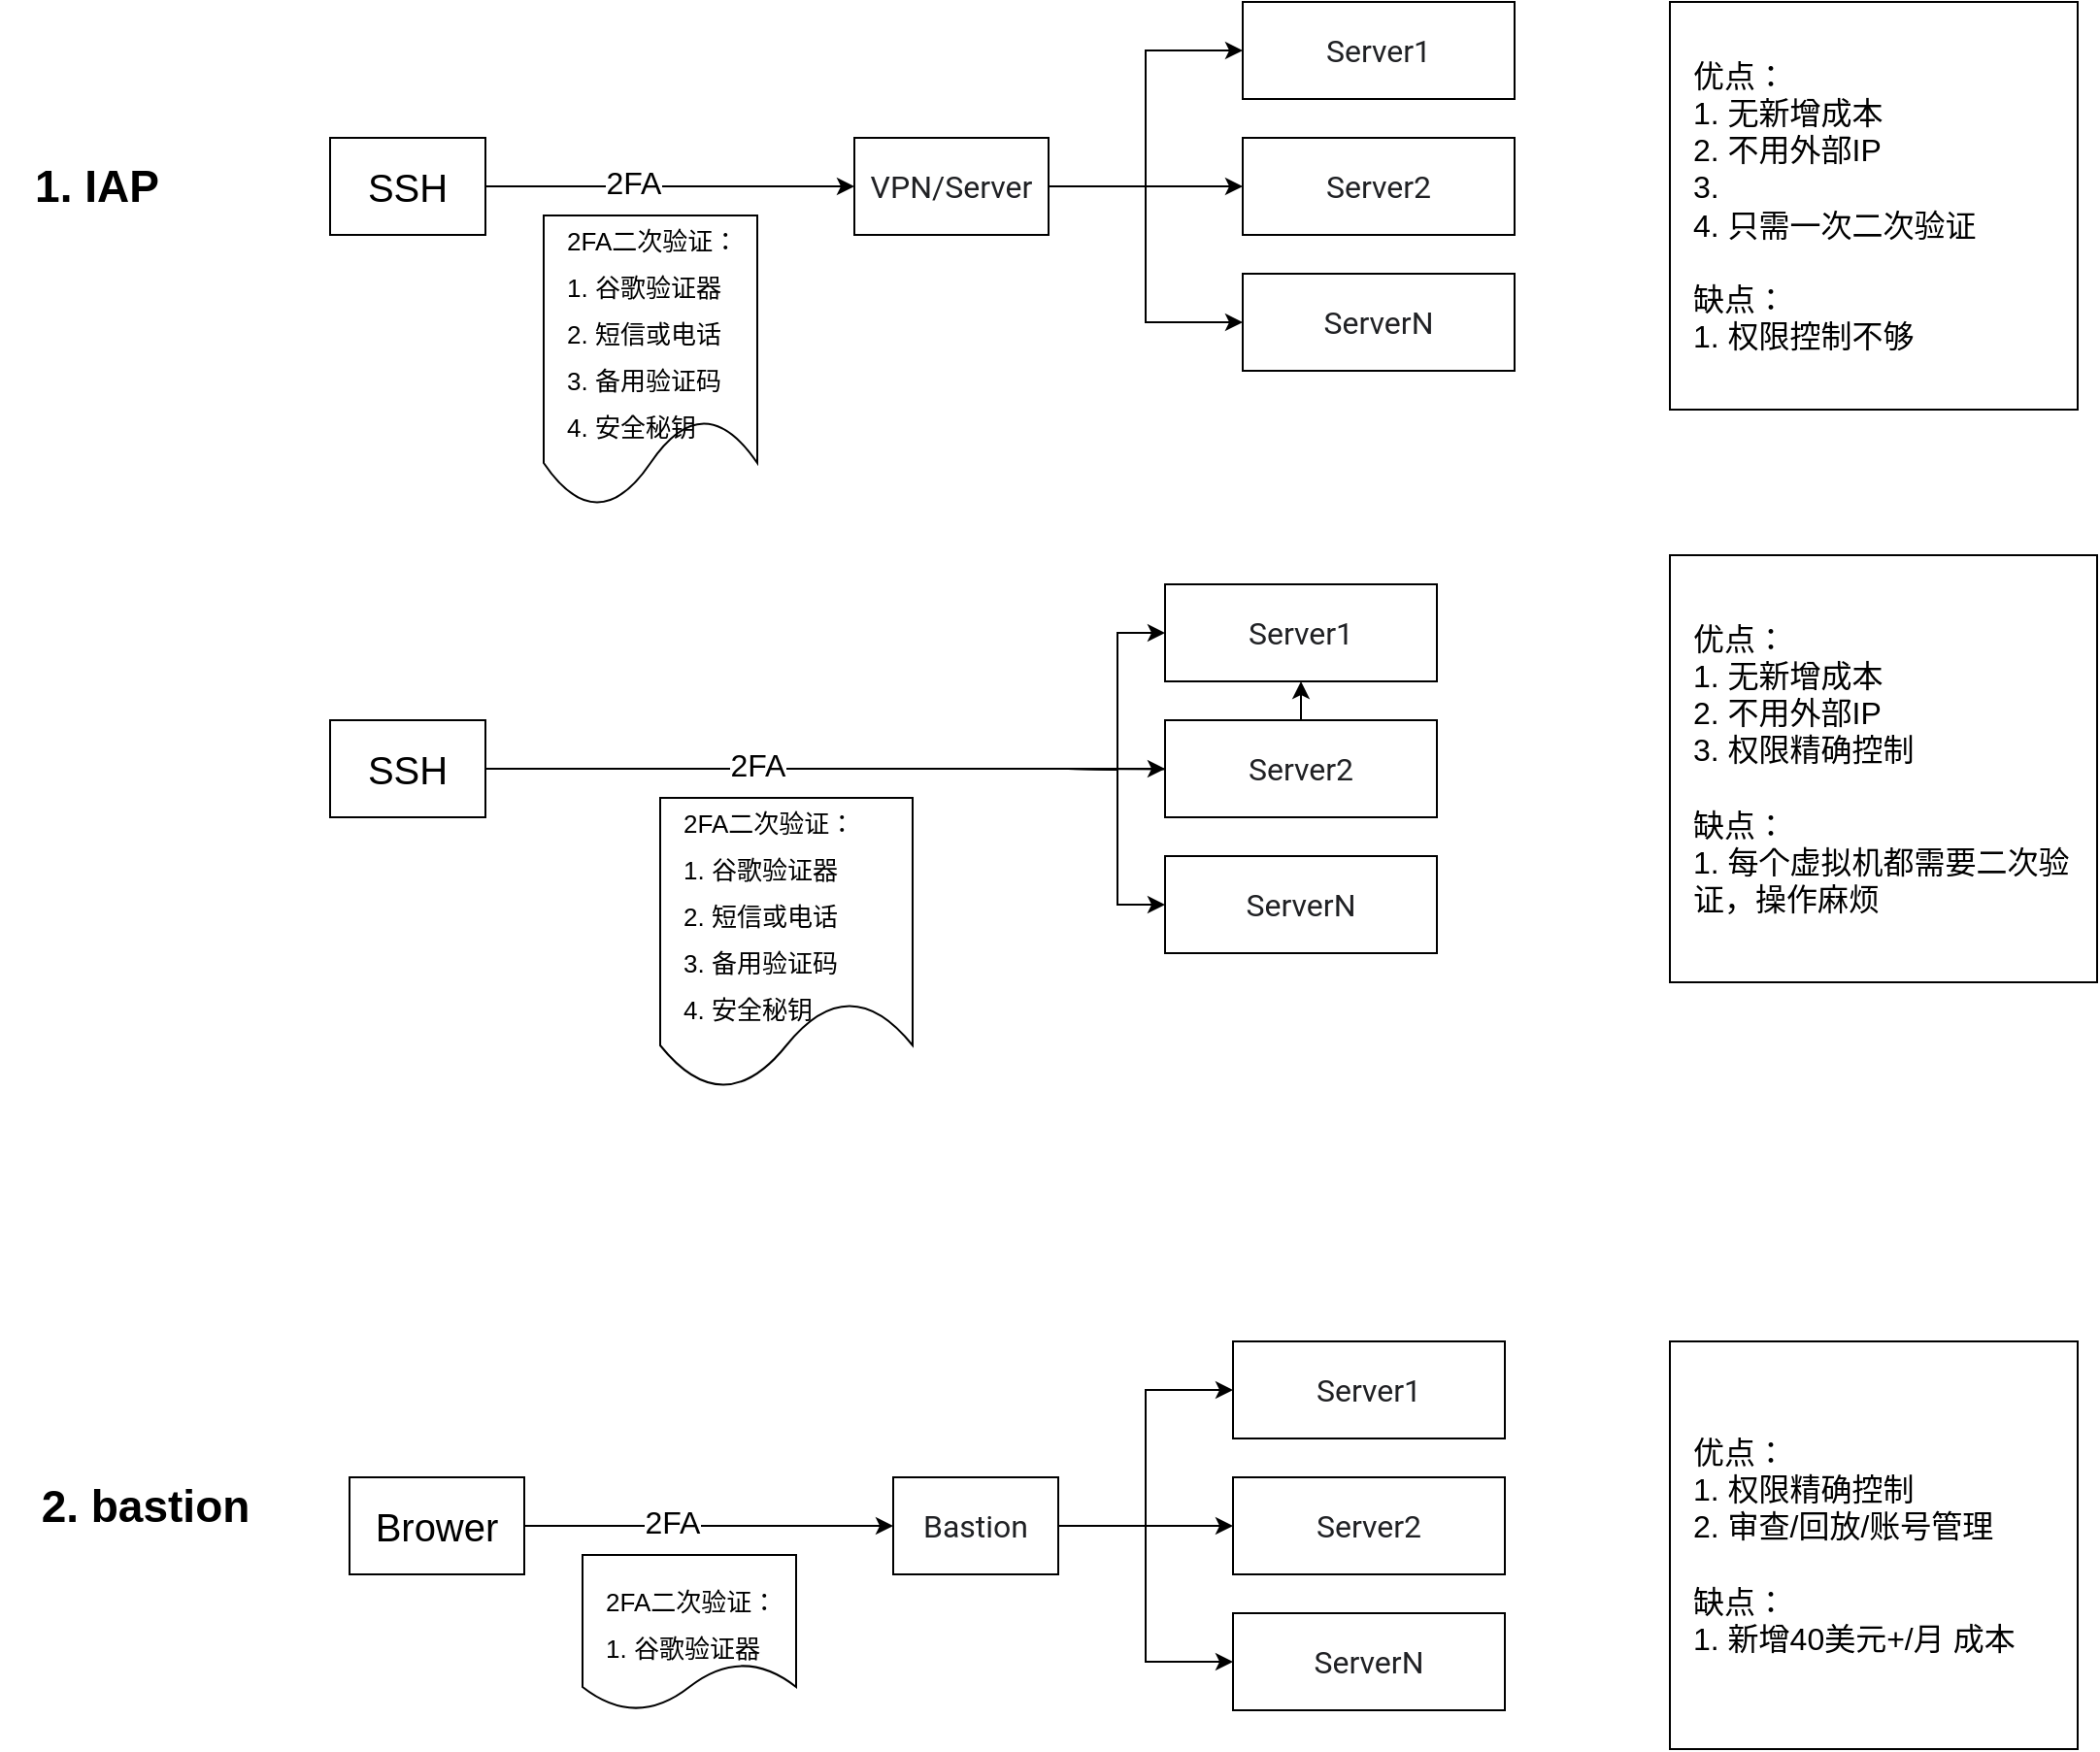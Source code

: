 <mxfile version="17.4.3" type="github">
  <diagram id="zNS4k7UHoYn0XevDIgqS" name="Page-1">
    <mxGraphModel dx="1886" dy="818" grid="1" gridSize="10" guides="1" tooltips="1" connect="1" arrows="1" fold="1" page="1" pageScale="1" pageWidth="1200" pageHeight="1600" math="0" shadow="0">
      <root>
        <mxCell id="0" />
        <mxCell id="1" parent="0" />
        <mxCell id="5-wpaDUgqPkrNBBe_I43-2" value="1. IAP" style="text;html=1;strokeColor=none;fillColor=none;align=center;verticalAlign=middle;whiteSpace=wrap;rounded=0;fontStyle=1;fontSize=23;" vertex="1" parent="1">
          <mxGeometry x="20" y="320" width="100" height="30" as="geometry" />
        </mxCell>
        <mxCell id="5-wpaDUgqPkrNBBe_I43-6" value="" style="edgeStyle=orthogonalEdgeStyle;rounded=0;orthogonalLoop=1;jettySize=auto;html=1;fontSize=16;" edge="1" parent="1" source="5-wpaDUgqPkrNBBe_I43-8" target="5-wpaDUgqPkrNBBe_I43-9">
          <mxGeometry relative="1" as="geometry" />
        </mxCell>
        <mxCell id="5-wpaDUgqPkrNBBe_I43-7" value="2FA" style="edgeLabel;html=1;align=center;verticalAlign=middle;resizable=0;points=[];fontSize=16;" vertex="1" connectable="0" parent="5-wpaDUgqPkrNBBe_I43-6">
          <mxGeometry x="-0.2" y="2" relative="1" as="geometry">
            <mxPoint as="offset" />
          </mxGeometry>
        </mxCell>
        <mxCell id="5-wpaDUgqPkrNBBe_I43-8" value="SSH" style="rounded=0;whiteSpace=wrap;html=1;fontSize=20;fontStyle=0" vertex="1" parent="1">
          <mxGeometry x="190" y="310" width="80" height="50" as="geometry" />
        </mxCell>
        <mxCell id="5-wpaDUgqPkrNBBe_I43-15" style="edgeStyle=orthogonalEdgeStyle;rounded=0;orthogonalLoop=1;jettySize=auto;html=1;entryX=0;entryY=0.5;entryDx=0;entryDy=0;fontSize=20;" edge="1" parent="1" source="5-wpaDUgqPkrNBBe_I43-9" target="5-wpaDUgqPkrNBBe_I43-14">
          <mxGeometry relative="1" as="geometry" />
        </mxCell>
        <mxCell id="5-wpaDUgqPkrNBBe_I43-17" style="edgeStyle=orthogonalEdgeStyle;rounded=0;orthogonalLoop=1;jettySize=auto;html=1;entryX=0;entryY=0.5;entryDx=0;entryDy=0;fontSize=20;" edge="1" parent="1" source="5-wpaDUgqPkrNBBe_I43-9" target="5-wpaDUgqPkrNBBe_I43-16">
          <mxGeometry relative="1" as="geometry" />
        </mxCell>
        <mxCell id="5-wpaDUgqPkrNBBe_I43-18" style="edgeStyle=orthogonalEdgeStyle;rounded=0;orthogonalLoop=1;jettySize=auto;html=1;entryX=0;entryY=0.5;entryDx=0;entryDy=0;fontSize=20;" edge="1" parent="1" source="5-wpaDUgqPkrNBBe_I43-9" target="5-wpaDUgqPkrNBBe_I43-13">
          <mxGeometry relative="1" as="geometry" />
        </mxCell>
        <mxCell id="5-wpaDUgqPkrNBBe_I43-9" value="&lt;span style=&quot;color: rgb(32 , 33 , 36) ; font-family: &amp;#34;roboto&amp;#34; , &amp;#34;noto sans&amp;#34; , &amp;#34;noto sans jp&amp;#34; , &amp;#34;noto sans kr&amp;#34; , &amp;#34;noto naskh arabic&amp;#34; , &amp;#34;noto sans thai&amp;#34; , &amp;#34;noto sans hebrew&amp;#34; , &amp;#34;noto sans bengali&amp;#34; , sans-serif ; font-size: 16px ; text-align: left ; background-color: rgb(255 , 255 , 255)&quot;&gt;VPN/Server&lt;/span&gt;" style="rounded=0;whiteSpace=wrap;html=1;" vertex="1" parent="1">
          <mxGeometry x="460" y="310" width="100" height="50" as="geometry" />
        </mxCell>
        <mxCell id="5-wpaDUgqPkrNBBe_I43-13" value="&lt;span style=&quot;color: rgb(32 , 33 , 36) ; font-family: &amp;#34;roboto&amp;#34; , &amp;#34;noto sans&amp;#34; , &amp;#34;noto sans jp&amp;#34; , &amp;#34;noto sans kr&amp;#34; , &amp;#34;noto naskh arabic&amp;#34; , &amp;#34;noto sans thai&amp;#34; , &amp;#34;noto sans hebrew&amp;#34; , &amp;#34;noto sans bengali&amp;#34; , sans-serif ; font-size: 16px ; text-align: left ; background-color: rgb(255 , 255 , 255)&quot;&gt;Server1&lt;/span&gt;" style="rounded=0;whiteSpace=wrap;html=1;" vertex="1" parent="1">
          <mxGeometry x="660" y="240" width="140" height="50" as="geometry" />
        </mxCell>
        <mxCell id="5-wpaDUgqPkrNBBe_I43-14" value="&lt;span style=&quot;color: rgb(32 , 33 , 36) ; font-family: &amp;#34;roboto&amp;#34; , &amp;#34;noto sans&amp;#34; , &amp;#34;noto sans jp&amp;#34; , &amp;#34;noto sans kr&amp;#34; , &amp;#34;noto naskh arabic&amp;#34; , &amp;#34;noto sans thai&amp;#34; , &amp;#34;noto sans hebrew&amp;#34; , &amp;#34;noto sans bengali&amp;#34; , sans-serif ; font-size: 16px ; text-align: left ; background-color: rgb(255 , 255 , 255)&quot;&gt;Server2&lt;/span&gt;" style="rounded=0;whiteSpace=wrap;html=1;" vertex="1" parent="1">
          <mxGeometry x="660" y="310" width="140" height="50" as="geometry" />
        </mxCell>
        <mxCell id="5-wpaDUgqPkrNBBe_I43-16" value="&lt;span style=&quot;color: rgb(32 , 33 , 36) ; font-family: &amp;#34;roboto&amp;#34; , &amp;#34;noto sans&amp;#34; , &amp;#34;noto sans jp&amp;#34; , &amp;#34;noto sans kr&amp;#34; , &amp;#34;noto naskh arabic&amp;#34; , &amp;#34;noto sans thai&amp;#34; , &amp;#34;noto sans hebrew&amp;#34; , &amp;#34;noto sans bengali&amp;#34; , sans-serif ; font-size: 16px ; text-align: left ; background-color: rgb(255 , 255 , 255)&quot;&gt;ServerN&lt;/span&gt;" style="rounded=0;whiteSpace=wrap;html=1;" vertex="1" parent="1">
          <mxGeometry x="660" y="380" width="140" height="50" as="geometry" />
        </mxCell>
        <mxCell id="5-wpaDUgqPkrNBBe_I43-19" value="&lt;font style=&quot;font-size: 13px&quot;&gt;2FA二次验证：&lt;br&gt;&lt;font style=&quot;font-size: 13px&quot;&gt;1. 谷歌验证器&lt;br&gt;2. 短信或电话&lt;br&gt;3. 备用验证码&lt;br&gt;4. 安全秘钥&lt;/font&gt;&lt;/font&gt;" style="shape=document;whiteSpace=wrap;html=1;boundedLbl=1;fontSize=20;align=left;spacingLeft=10;spacingTop=10;" vertex="1" parent="1">
          <mxGeometry x="300" y="350" width="110" height="150" as="geometry" />
        </mxCell>
        <mxCell id="5-wpaDUgqPkrNBBe_I43-20" value="" style="edgeStyle=orthogonalEdgeStyle;rounded=0;orthogonalLoop=1;jettySize=auto;html=1;fontSize=16;entryX=0;entryY=0.5;entryDx=0;entryDy=0;" edge="1" parent="1" source="5-wpaDUgqPkrNBBe_I43-22" target="5-wpaDUgqPkrNBBe_I43-29">
          <mxGeometry relative="1" as="geometry">
            <mxPoint x="450" y="635" as="targetPoint" />
          </mxGeometry>
        </mxCell>
        <mxCell id="5-wpaDUgqPkrNBBe_I43-21" value="2FA" style="edgeLabel;html=1;align=center;verticalAlign=middle;resizable=0;points=[];fontSize=16;" vertex="1" connectable="0" parent="5-wpaDUgqPkrNBBe_I43-20">
          <mxGeometry x="-0.2" y="2" relative="1" as="geometry">
            <mxPoint as="offset" />
          </mxGeometry>
        </mxCell>
        <mxCell id="5-wpaDUgqPkrNBBe_I43-22" value="SSH" style="rounded=0;whiteSpace=wrap;html=1;fontSize=20;fontStyle=0" vertex="1" parent="1">
          <mxGeometry x="190" y="610" width="80" height="50" as="geometry" />
        </mxCell>
        <mxCell id="5-wpaDUgqPkrNBBe_I43-23" value="" style="edgeStyle=orthogonalEdgeStyle;rounded=0;orthogonalLoop=1;jettySize=auto;html=1;fontSize=20;" edge="1" parent="1" target="5-wpaDUgqPkrNBBe_I43-28">
          <mxGeometry relative="1" as="geometry">
            <mxPoint x="700" y="605" as="targetPoint" />
            <mxPoint x="570" y="635" as="sourcePoint" />
          </mxGeometry>
        </mxCell>
        <mxCell id="5-wpaDUgqPkrNBBe_I43-25" style="edgeStyle=orthogonalEdgeStyle;rounded=0;orthogonalLoop=1;jettySize=auto;html=1;entryX=0;entryY=0.5;entryDx=0;entryDy=0;fontSize=20;" edge="1" parent="1" target="5-wpaDUgqPkrNBBe_I43-30">
          <mxGeometry relative="1" as="geometry">
            <mxPoint x="570" y="635" as="sourcePoint" />
          </mxGeometry>
        </mxCell>
        <mxCell id="5-wpaDUgqPkrNBBe_I43-26" style="edgeStyle=orthogonalEdgeStyle;rounded=0;orthogonalLoop=1;jettySize=auto;html=1;entryX=0;entryY=0.5;entryDx=0;entryDy=0;fontSize=20;" edge="1" parent="1" target="5-wpaDUgqPkrNBBe_I43-28">
          <mxGeometry relative="1" as="geometry">
            <mxPoint x="570" y="635" as="sourcePoint" />
          </mxGeometry>
        </mxCell>
        <mxCell id="5-wpaDUgqPkrNBBe_I43-28" value="&lt;span style=&quot;color: rgb(32 , 33 , 36) ; font-family: &amp;#34;roboto&amp;#34; , &amp;#34;noto sans&amp;#34; , &amp;#34;noto sans jp&amp;#34; , &amp;#34;noto sans kr&amp;#34; , &amp;#34;noto naskh arabic&amp;#34; , &amp;#34;noto sans thai&amp;#34; , &amp;#34;noto sans hebrew&amp;#34; , &amp;#34;noto sans bengali&amp;#34; , sans-serif ; font-size: 16px ; text-align: left ; background-color: rgb(255 , 255 , 255)&quot;&gt;Server1&lt;/span&gt;" style="rounded=0;whiteSpace=wrap;html=1;" vertex="1" parent="1">
          <mxGeometry x="620" y="540" width="140" height="50" as="geometry" />
        </mxCell>
        <mxCell id="5-wpaDUgqPkrNBBe_I43-29" value="&lt;span style=&quot;color: rgb(32 , 33 , 36) ; font-family: &amp;#34;roboto&amp;#34; , &amp;#34;noto sans&amp;#34; , &amp;#34;noto sans jp&amp;#34; , &amp;#34;noto sans kr&amp;#34; , &amp;#34;noto naskh arabic&amp;#34; , &amp;#34;noto sans thai&amp;#34; , &amp;#34;noto sans hebrew&amp;#34; , &amp;#34;noto sans bengali&amp;#34; , sans-serif ; font-size: 16px ; text-align: left ; background-color: rgb(255 , 255 , 255)&quot;&gt;Server2&lt;/span&gt;" style="rounded=0;whiteSpace=wrap;html=1;" vertex="1" parent="1">
          <mxGeometry x="620" y="610" width="140" height="50" as="geometry" />
        </mxCell>
        <mxCell id="5-wpaDUgqPkrNBBe_I43-30" value="&lt;span style=&quot;color: rgb(32 , 33 , 36) ; font-family: &amp;#34;roboto&amp;#34; , &amp;#34;noto sans&amp;#34; , &amp;#34;noto sans jp&amp;#34; , &amp;#34;noto sans kr&amp;#34; , &amp;#34;noto naskh arabic&amp;#34; , &amp;#34;noto sans thai&amp;#34; , &amp;#34;noto sans hebrew&amp;#34; , &amp;#34;noto sans bengali&amp;#34; , sans-serif ; font-size: 16px ; text-align: left ; background-color: rgb(255 , 255 , 255)&quot;&gt;ServerN&lt;/span&gt;" style="rounded=0;whiteSpace=wrap;html=1;" vertex="1" parent="1">
          <mxGeometry x="620" y="680" width="140" height="50" as="geometry" />
        </mxCell>
        <mxCell id="5-wpaDUgqPkrNBBe_I43-35" value="&lt;font style=&quot;font-size: 16px&quot;&gt;优点：&lt;/font&gt;&lt;br style=&quot;font-size: 20px&quot;&gt;&lt;font&gt;1. 无新增成本&lt;br&gt;2. 不用外部IP&lt;br&gt;3.&amp;nbsp;&lt;br&gt;4. 只需一次二次验证&lt;br&gt;&lt;br&gt;缺点：&lt;br&gt;1. 权限控制不够&lt;br&gt;&lt;/font&gt;" style="whiteSpace=wrap;html=1;aspect=fixed;fontSize=16;align=left;spacingLeft=10;" vertex="1" parent="1">
          <mxGeometry x="880" y="240" width="210" height="210" as="geometry" />
        </mxCell>
        <mxCell id="5-wpaDUgqPkrNBBe_I43-36" value="&lt;font style=&quot;font-size: 16px&quot;&gt;优点：&lt;/font&gt;&lt;br style=&quot;font-size: 20px&quot;&gt;&lt;font&gt;1. 无新增成本&lt;br&gt;2. 不用外部IP&lt;br&gt;3. 权限精确控制&lt;br&gt;&lt;br&gt;缺点：&lt;br&gt;1. 每个虚拟机都需要二次验证，操作麻烦&lt;br&gt;&lt;/font&gt;" style="whiteSpace=wrap;html=1;aspect=fixed;fontSize=16;align=left;spacingLeft=10;" vertex="1" parent="1">
          <mxGeometry x="880" y="525" width="220" height="220" as="geometry" />
        </mxCell>
        <mxCell id="5-wpaDUgqPkrNBBe_I43-37" value="" style="edgeStyle=orthogonalEdgeStyle;rounded=0;orthogonalLoop=1;jettySize=auto;html=1;fontSize=16;" edge="1" parent="1" source="5-wpaDUgqPkrNBBe_I43-39" target="5-wpaDUgqPkrNBBe_I43-43">
          <mxGeometry relative="1" as="geometry" />
        </mxCell>
        <mxCell id="5-wpaDUgqPkrNBBe_I43-38" value="2FA" style="edgeLabel;html=1;align=center;verticalAlign=middle;resizable=0;points=[];fontSize=16;" vertex="1" connectable="0" parent="5-wpaDUgqPkrNBBe_I43-37">
          <mxGeometry x="-0.2" y="2" relative="1" as="geometry">
            <mxPoint as="offset" />
          </mxGeometry>
        </mxCell>
        <mxCell id="5-wpaDUgqPkrNBBe_I43-39" value="Brower" style="rounded=0;whiteSpace=wrap;html=1;fontSize=20;fontStyle=0" vertex="1" parent="1">
          <mxGeometry x="200" y="1000" width="90" height="50" as="geometry" />
        </mxCell>
        <mxCell id="5-wpaDUgqPkrNBBe_I43-40" style="edgeStyle=orthogonalEdgeStyle;rounded=0;orthogonalLoop=1;jettySize=auto;html=1;entryX=0;entryY=0.5;entryDx=0;entryDy=0;fontSize=20;" edge="1" parent="1" source="5-wpaDUgqPkrNBBe_I43-43" target="5-wpaDUgqPkrNBBe_I43-45">
          <mxGeometry relative="1" as="geometry" />
        </mxCell>
        <mxCell id="5-wpaDUgqPkrNBBe_I43-41" style="edgeStyle=orthogonalEdgeStyle;rounded=0;orthogonalLoop=1;jettySize=auto;html=1;entryX=0;entryY=0.5;entryDx=0;entryDy=0;fontSize=20;" edge="1" parent="1" source="5-wpaDUgqPkrNBBe_I43-43" target="5-wpaDUgqPkrNBBe_I43-46">
          <mxGeometry relative="1" as="geometry" />
        </mxCell>
        <mxCell id="5-wpaDUgqPkrNBBe_I43-42" style="edgeStyle=orthogonalEdgeStyle;rounded=0;orthogonalLoop=1;jettySize=auto;html=1;entryX=0;entryY=0.5;entryDx=0;entryDy=0;fontSize=20;" edge="1" parent="1" source="5-wpaDUgqPkrNBBe_I43-43" target="5-wpaDUgqPkrNBBe_I43-44">
          <mxGeometry relative="1" as="geometry" />
        </mxCell>
        <mxCell id="5-wpaDUgqPkrNBBe_I43-43" value="&lt;span style=&quot;color: rgb(32 , 33 , 36) ; font-family: &amp;#34;roboto&amp;#34; , &amp;#34;noto sans&amp;#34; , &amp;#34;noto sans jp&amp;#34; , &amp;#34;noto sans kr&amp;#34; , &amp;#34;noto naskh arabic&amp;#34; , &amp;#34;noto sans thai&amp;#34; , &amp;#34;noto sans hebrew&amp;#34; , &amp;#34;noto sans bengali&amp;#34; , sans-serif ; font-size: 16px ; text-align: left ; background-color: rgb(255 , 255 , 255)&quot;&gt;Bastion&lt;/span&gt;" style="rounded=0;whiteSpace=wrap;html=1;" vertex="1" parent="1">
          <mxGeometry x="480" y="1000" width="85" height="50" as="geometry" />
        </mxCell>
        <mxCell id="5-wpaDUgqPkrNBBe_I43-44" value="&lt;span style=&quot;color: rgb(32 , 33 , 36) ; font-family: &amp;#34;roboto&amp;#34; , &amp;#34;noto sans&amp;#34; , &amp;#34;noto sans jp&amp;#34; , &amp;#34;noto sans kr&amp;#34; , &amp;#34;noto naskh arabic&amp;#34; , &amp;#34;noto sans thai&amp;#34; , &amp;#34;noto sans hebrew&amp;#34; , &amp;#34;noto sans bengali&amp;#34; , sans-serif ; font-size: 16px ; text-align: left ; background-color: rgb(255 , 255 , 255)&quot;&gt;Server1&lt;/span&gt;" style="rounded=0;whiteSpace=wrap;html=1;" vertex="1" parent="1">
          <mxGeometry x="655" y="930" width="140" height="50" as="geometry" />
        </mxCell>
        <mxCell id="5-wpaDUgqPkrNBBe_I43-45" value="&lt;span style=&quot;color: rgb(32 , 33 , 36) ; font-family: &amp;#34;roboto&amp;#34; , &amp;#34;noto sans&amp;#34; , &amp;#34;noto sans jp&amp;#34; , &amp;#34;noto sans kr&amp;#34; , &amp;#34;noto naskh arabic&amp;#34; , &amp;#34;noto sans thai&amp;#34; , &amp;#34;noto sans hebrew&amp;#34; , &amp;#34;noto sans bengali&amp;#34; , sans-serif ; font-size: 16px ; text-align: left ; background-color: rgb(255 , 255 , 255)&quot;&gt;Server2&lt;/span&gt;" style="rounded=0;whiteSpace=wrap;html=1;" vertex="1" parent="1">
          <mxGeometry x="655" y="1000" width="140" height="50" as="geometry" />
        </mxCell>
        <mxCell id="5-wpaDUgqPkrNBBe_I43-46" value="&lt;span style=&quot;color: rgb(32 , 33 , 36) ; font-family: &amp;#34;roboto&amp;#34; , &amp;#34;noto sans&amp;#34; , &amp;#34;noto sans jp&amp;#34; , &amp;#34;noto sans kr&amp;#34; , &amp;#34;noto naskh arabic&amp;#34; , &amp;#34;noto sans thai&amp;#34; , &amp;#34;noto sans hebrew&amp;#34; , &amp;#34;noto sans bengali&amp;#34; , sans-serif ; font-size: 16px ; text-align: left ; background-color: rgb(255 , 255 , 255)&quot;&gt;ServerN&lt;/span&gt;" style="rounded=0;whiteSpace=wrap;html=1;" vertex="1" parent="1">
          <mxGeometry x="655" y="1070" width="140" height="50" as="geometry" />
        </mxCell>
        <mxCell id="5-wpaDUgqPkrNBBe_I43-47" value="&lt;font style=&quot;font-size: 16px&quot;&gt;优点：&lt;/font&gt;&lt;br style=&quot;font-size: 20px&quot;&gt;&lt;font&gt;1. 权限精确控制&lt;br&gt;2. 审查/回放/账号管理&lt;br&gt;&lt;br&gt;缺点：&lt;br&gt;1. 新增40美元+/月 成本&lt;br&gt;&lt;/font&gt;" style="whiteSpace=wrap;html=1;aspect=fixed;fontSize=16;align=left;spacingLeft=10;" vertex="1" parent="1">
          <mxGeometry x="880" y="930" width="210" height="210" as="geometry" />
        </mxCell>
        <mxCell id="5-wpaDUgqPkrNBBe_I43-48" value="2. bastion" style="text;html=1;strokeColor=none;fillColor=none;align=center;verticalAlign=middle;whiteSpace=wrap;rounded=0;fontStyle=1;fontSize=23;" vertex="1" parent="1">
          <mxGeometry x="40" y="1000" width="110" height="30" as="geometry" />
        </mxCell>
        <mxCell id="5-wpaDUgqPkrNBBe_I43-49" value="&lt;font style=&quot;font-size: 13px&quot;&gt;2FA二次验证：&lt;br&gt;&lt;font style=&quot;font-size: 13px&quot;&gt;1. 谷歌验证器&lt;br&gt;2. 短信或电话&lt;br&gt;3. 备用验证码&lt;br&gt;4. 安全秘钥&lt;/font&gt;&lt;/font&gt;" style="shape=document;whiteSpace=wrap;html=1;boundedLbl=1;fontSize=20;align=left;spacingLeft=10;spacingTop=10;" vertex="1" parent="1">
          <mxGeometry x="360" y="650" width="130" height="150" as="geometry" />
        </mxCell>
        <mxCell id="5-wpaDUgqPkrNBBe_I43-50" value="&lt;font style=&quot;font-size: 13px&quot;&gt;2FA二次验证：&lt;br&gt;&lt;font style=&quot;font-size: 13px&quot;&gt;1. 谷歌验证器&lt;br&gt;&lt;/font&gt;&lt;/font&gt;" style="shape=document;whiteSpace=wrap;html=1;boundedLbl=1;fontSize=20;align=left;spacingLeft=10;spacingTop=10;" vertex="1" parent="1">
          <mxGeometry x="320" y="1040" width="110" height="80" as="geometry" />
        </mxCell>
      </root>
    </mxGraphModel>
  </diagram>
</mxfile>
